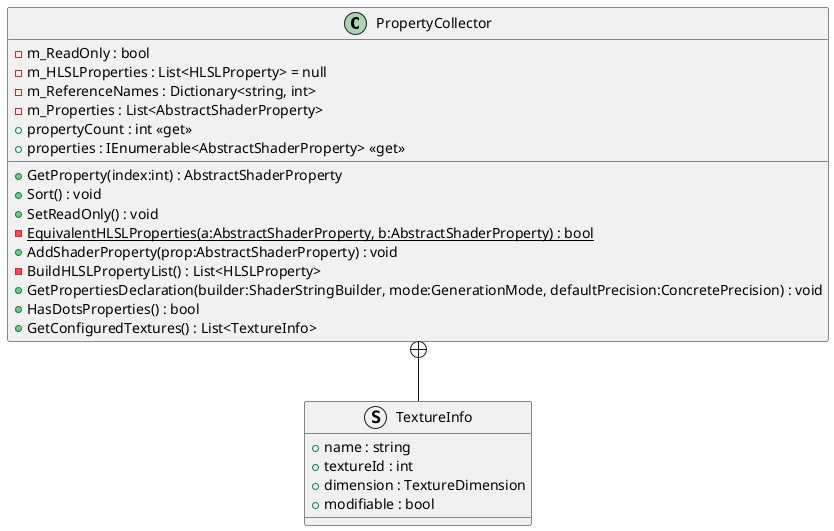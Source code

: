 @startuml
class PropertyCollector {
    - m_ReadOnly : bool
    - m_HLSLProperties : List<HLSLProperty> = null
    - m_ReferenceNames : Dictionary<string, int>
    - m_Properties : List<AbstractShaderProperty>
    + propertyCount : int <<get>>
    + properties : IEnumerable<AbstractShaderProperty> <<get>>
    + GetProperty(index:int) : AbstractShaderProperty
    + Sort() : void
    + SetReadOnly() : void
    - {static} EquivalentHLSLProperties(a:AbstractShaderProperty, b:AbstractShaderProperty) : bool
    + AddShaderProperty(prop:AbstractShaderProperty) : void
    - BuildHLSLPropertyList() : List<HLSLProperty>
    + GetPropertiesDeclaration(builder:ShaderStringBuilder, mode:GenerationMode, defaultPrecision:ConcretePrecision) : void
    + HasDotsProperties() : bool
    + GetConfiguredTextures() : List<TextureInfo>
}
struct TextureInfo {
    + name : string
    + textureId : int
    + dimension : TextureDimension
    + modifiable : bool
}
PropertyCollector +-- TextureInfo
@enduml
